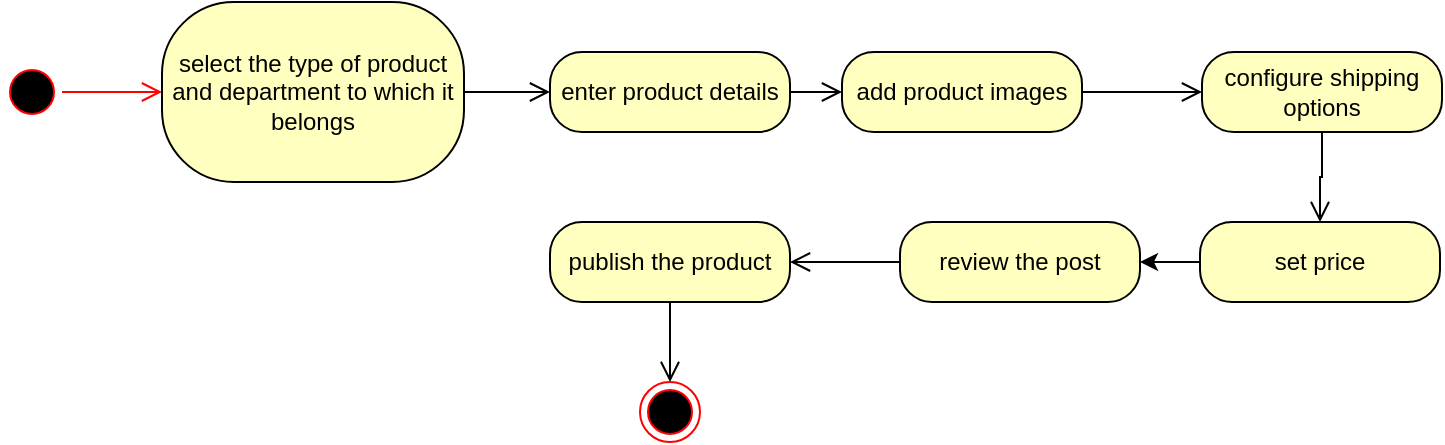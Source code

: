 <mxfile version="24.5.2" type="device">
  <diagram name="Página-1" id="DPYthDOZoothY9SxADZ-">
    <mxGraphModel dx="1114" dy="558" grid="1" gridSize="10" guides="1" tooltips="1" connect="1" arrows="1" fold="1" page="1" pageScale="1" pageWidth="827" pageHeight="1169" math="0" shadow="0">
      <root>
        <mxCell id="0" />
        <mxCell id="1" parent="0" />
        <mxCell id="YeBUtFlbjjo5_0TzaPDu-1" value="" style="ellipse;html=1;shape=startState;fillColor=#000000;strokeColor=#ff0000;" parent="1" vertex="1">
          <mxGeometry x="20" y="30" width="30" height="30" as="geometry" />
        </mxCell>
        <mxCell id="YeBUtFlbjjo5_0TzaPDu-2" value="" style="edgeStyle=orthogonalEdgeStyle;html=1;verticalAlign=bottom;endArrow=open;endSize=8;strokeColor=#ff0000;rounded=0;" parent="1" source="YeBUtFlbjjo5_0TzaPDu-1" target="YeBUtFlbjjo5_0TzaPDu-3" edge="1">
          <mxGeometry relative="1" as="geometry">
            <mxPoint x="399" y="110" as="targetPoint" />
          </mxGeometry>
        </mxCell>
        <mxCell id="YeBUtFlbjjo5_0TzaPDu-3" value="select the type of product and department to which it belongs" style="rounded=1;whiteSpace=wrap;html=1;arcSize=40;fontColor=#000000;fillColor=#ffffc0;strokeColor=#000000;" parent="1" vertex="1">
          <mxGeometry x="100" width="151" height="90" as="geometry" />
        </mxCell>
        <mxCell id="YeBUtFlbjjo5_0TzaPDu-4" value="" style="edgeStyle=orthogonalEdgeStyle;html=1;verticalAlign=bottom;endArrow=open;endSize=8;strokeColor=#000000;rounded=0;" parent="1" source="YeBUtFlbjjo5_0TzaPDu-3" target="YeBUtFlbjjo5_0TzaPDu-5" edge="1">
          <mxGeometry relative="1" as="geometry">
            <mxPoint x="399" y="220" as="targetPoint" />
          </mxGeometry>
        </mxCell>
        <mxCell id="YeBUtFlbjjo5_0TzaPDu-5" value="enter product details" style="rounded=1;whiteSpace=wrap;html=1;arcSize=40;fontColor=#000000;fillColor=#ffffc0;strokeColor=#000000;" parent="1" vertex="1">
          <mxGeometry x="294" y="25" width="120" height="40" as="geometry" />
        </mxCell>
        <mxCell id="YeBUtFlbjjo5_0TzaPDu-6" value="" style="edgeStyle=orthogonalEdgeStyle;html=1;verticalAlign=bottom;endArrow=open;endSize=8;strokeColor=#000000;rounded=0;" parent="1" source="YeBUtFlbjjo5_0TzaPDu-5" target="YeBUtFlbjjo5_0TzaPDu-7" edge="1">
          <mxGeometry relative="1" as="geometry">
            <mxPoint x="399" y="360" as="targetPoint" />
          </mxGeometry>
        </mxCell>
        <mxCell id="YeBUtFlbjjo5_0TzaPDu-7" value="add product images" style="rounded=1;whiteSpace=wrap;html=1;arcSize=40;fontColor=#000000;fillColor=#ffffc0;strokeColor=#000000;" parent="1" vertex="1">
          <mxGeometry x="440" y="25" width="120" height="40" as="geometry" />
        </mxCell>
        <mxCell id="YeBUtFlbjjo5_0TzaPDu-8" value="" style="edgeStyle=orthogonalEdgeStyle;html=1;verticalAlign=bottom;endArrow=open;endSize=8;strokeColor=#000000;rounded=0;" parent="1" source="YeBUtFlbjjo5_0TzaPDu-7" target="YeBUtFlbjjo5_0TzaPDu-9" edge="1">
          <mxGeometry relative="1" as="geometry">
            <mxPoint x="399" y="380" as="targetPoint" />
          </mxGeometry>
        </mxCell>
        <mxCell id="YeBUtFlbjjo5_0TzaPDu-9" value="configure shipping options" style="rounded=1;whiteSpace=wrap;html=1;arcSize=40;fontColor=#000000;fillColor=#ffffc0;strokeColor=#000000;" parent="1" vertex="1">
          <mxGeometry x="620" y="25" width="120" height="40" as="geometry" />
        </mxCell>
        <mxCell id="YeBUtFlbjjo5_0TzaPDu-10" value="" style="edgeStyle=orthogonalEdgeStyle;html=1;verticalAlign=bottom;endArrow=open;endSize=8;strokeColor=#000000;rounded=0;" parent="1" source="YeBUtFlbjjo5_0TzaPDu-9" target="YeBUtFlbjjo5_0TzaPDu-11" edge="1">
          <mxGeometry relative="1" as="geometry">
            <mxPoint x="400" y="490" as="targetPoint" />
          </mxGeometry>
        </mxCell>
        <mxCell id="YeBUtFlbjjo5_0TzaPDu-19" style="edgeStyle=orthogonalEdgeStyle;rounded=0;orthogonalLoop=1;jettySize=auto;html=1;" parent="1" source="YeBUtFlbjjo5_0TzaPDu-11" target="YeBUtFlbjjo5_0TzaPDu-17" edge="1">
          <mxGeometry relative="1" as="geometry" />
        </mxCell>
        <mxCell id="YeBUtFlbjjo5_0TzaPDu-11" value="set price" style="rounded=1;whiteSpace=wrap;html=1;arcSize=40;fontColor=#000000;fillColor=#ffffc0;strokeColor=#000000;" parent="1" vertex="1">
          <mxGeometry x="619" y="110" width="120" height="40" as="geometry" />
        </mxCell>
        <mxCell id="YeBUtFlbjjo5_0TzaPDu-13" value="publish the product" style="rounded=1;whiteSpace=wrap;html=1;arcSize=40;fontColor=#000000;fillColor=#ffffc0;strokeColor=#000000;" parent="1" vertex="1">
          <mxGeometry x="294" y="110" width="120" height="40" as="geometry" />
        </mxCell>
        <mxCell id="YeBUtFlbjjo5_0TzaPDu-14" value="" style="edgeStyle=orthogonalEdgeStyle;html=1;verticalAlign=bottom;endArrow=open;endSize=8;strokeColor=#000000;rounded=0;" parent="1" source="YeBUtFlbjjo5_0TzaPDu-13" target="YeBUtFlbjjo5_0TzaPDu-15" edge="1">
          <mxGeometry relative="1" as="geometry">
            <mxPoint x="399" y="730" as="targetPoint" />
          </mxGeometry>
        </mxCell>
        <mxCell id="YeBUtFlbjjo5_0TzaPDu-15" value="" style="ellipse;html=1;shape=endState;fillColor=#000000;strokeColor=#ff0000;" parent="1" vertex="1">
          <mxGeometry x="339" y="190" width="30" height="30" as="geometry" />
        </mxCell>
        <mxCell id="YeBUtFlbjjo5_0TzaPDu-17" value="review the post" style="rounded=1;whiteSpace=wrap;html=1;arcSize=40;fontColor=#000000;fillColor=#ffffc0;strokeColor=#000000;" parent="1" vertex="1">
          <mxGeometry x="469" y="110" width="120" height="40" as="geometry" />
        </mxCell>
        <mxCell id="YeBUtFlbjjo5_0TzaPDu-18" value="" style="edgeStyle=orthogonalEdgeStyle;html=1;verticalAlign=bottom;endArrow=open;endSize=8;strokeColor=#000000;rounded=0;" parent="1" source="YeBUtFlbjjo5_0TzaPDu-17" target="YeBUtFlbjjo5_0TzaPDu-13" edge="1">
          <mxGeometry relative="1" as="geometry">
            <mxPoint x="220" y="610" as="targetPoint" />
          </mxGeometry>
        </mxCell>
      </root>
    </mxGraphModel>
  </diagram>
</mxfile>
